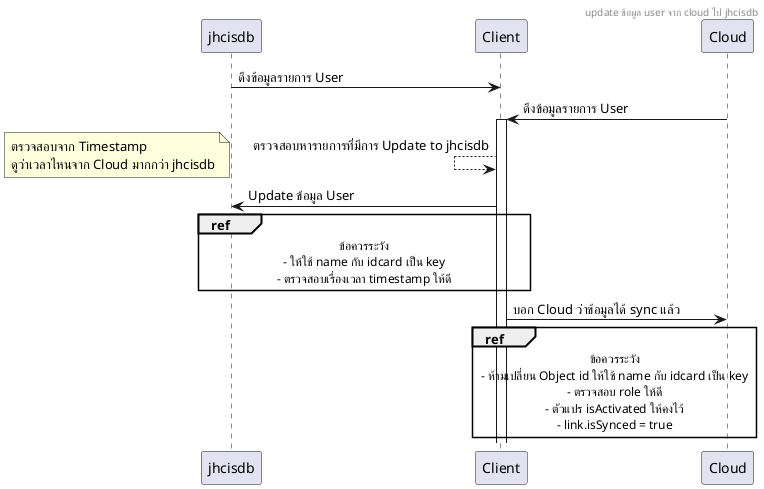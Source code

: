 @startuml
header update ข้อมูล user จาก cloud ไป jhcisdb 
  jhcisdb -> Client: ดึงข้อมูลรายการ User
  Client <- Cloud: ดึงข้อมูลรายการ User
  activate Client
  Client <-- Client: ตรวจสอบหารายการที่มีการ Update to jhcisdb
  note left
    ตรวจสอบจาก Timestamp
    ดูว่าเวลาไหนจาก Cloud มากกว่า jhcisdb
  end note

  'Update ข้อมูล User ไป Jhcisdb
  jhcisdb <- Client: Update ข้อมูล User
  ref over jhcisdb, Client
    ข้อควรระวัง
    - ให้ใช้ name กับ idcard เป็น key
    - ตรวจสอบเรื่องเวลา timestamp ให้ดี
  end ref

  Client -> Cloud: บอก Cloud ว่าข้อมูลได้ sync แล้ว
  ref over Client, Cloud
    ข้อควรระวัง
    - ห้ามเปลี่ยน Object id ให้ใช้ name กับ idcard เป็น key
    - ตรวจสอบ role ให้ดี
    - ตัวแปร isActivated ให้คงไว้
    - link.isSynced = true
  end ref

@enduml
